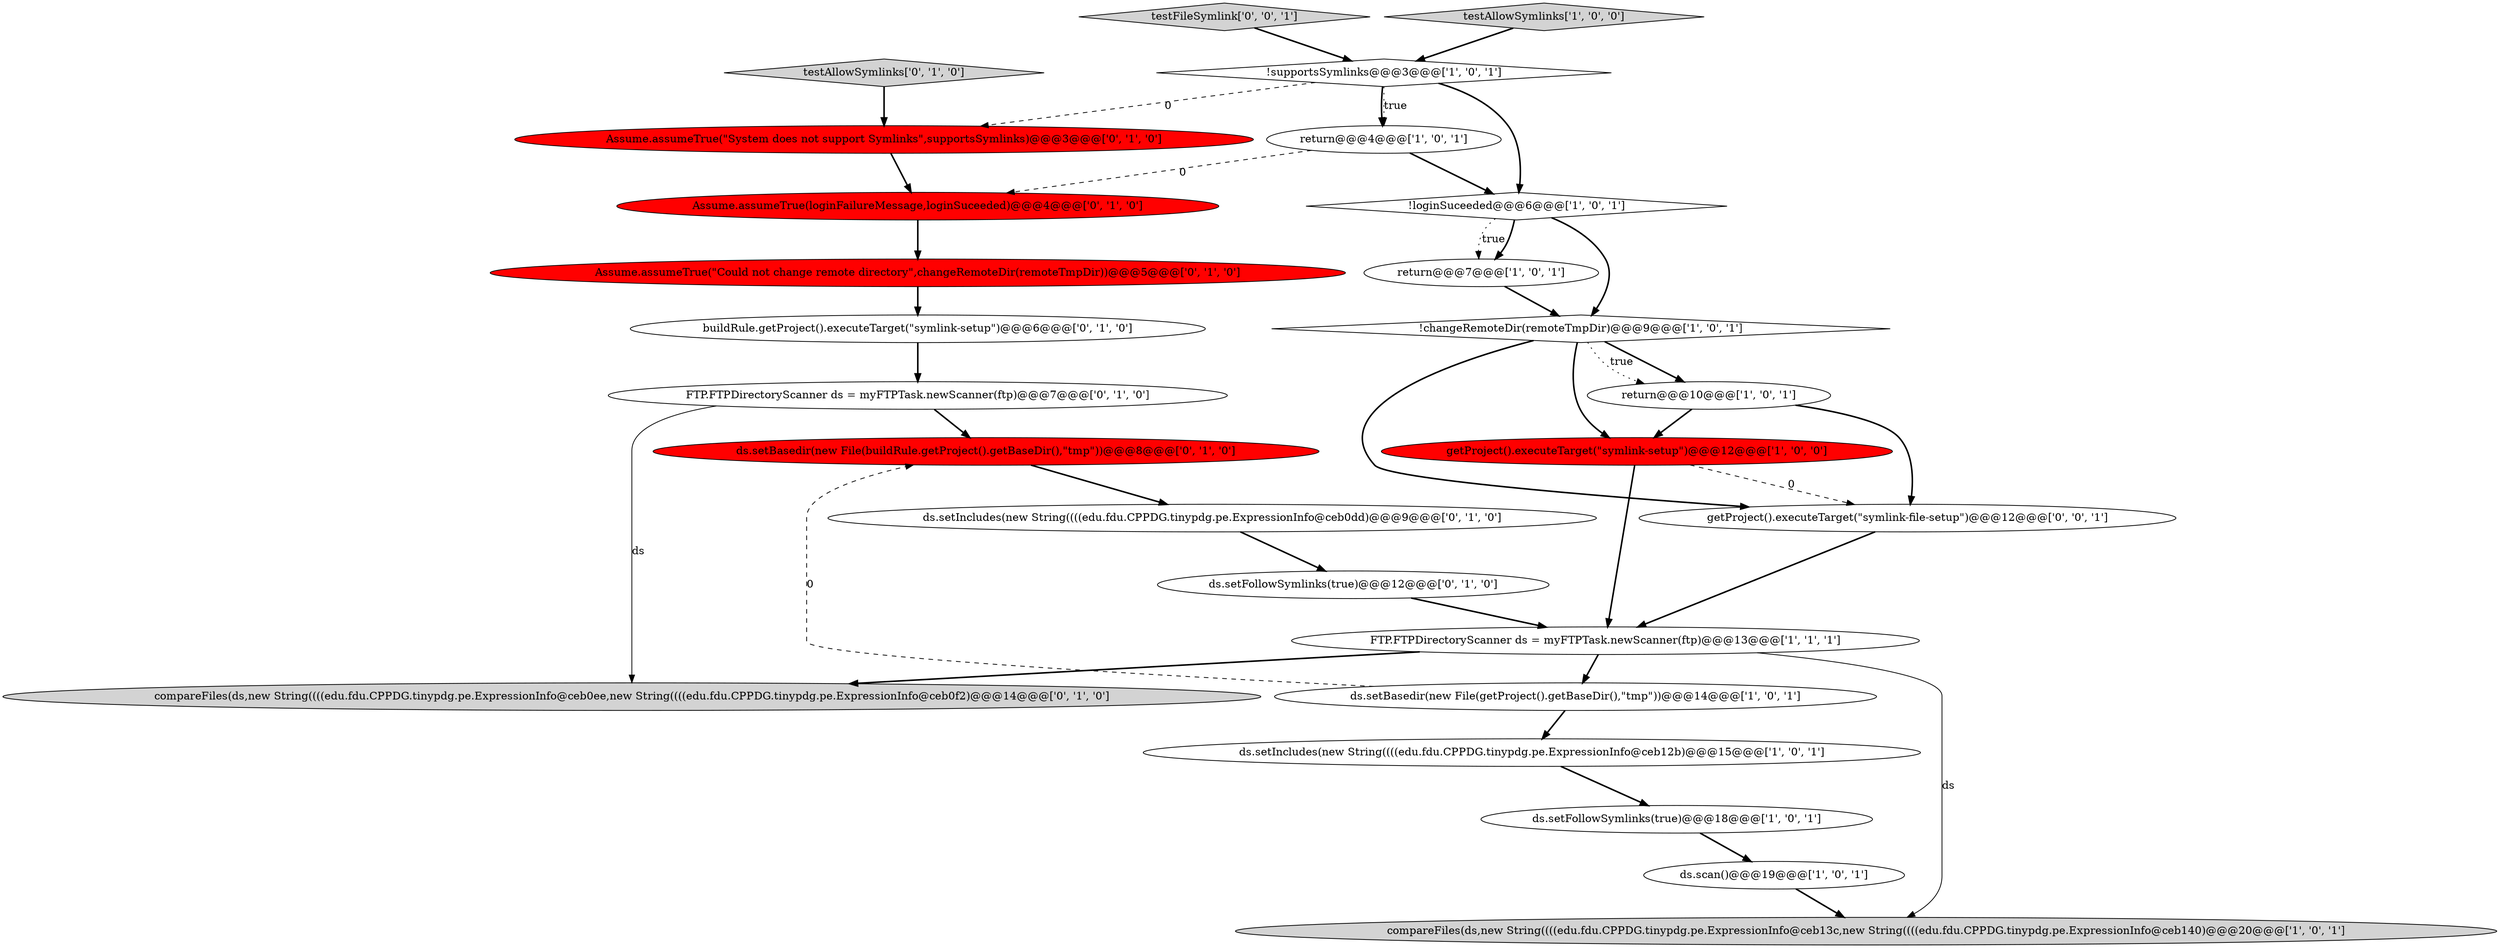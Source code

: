 digraph {
23 [style = filled, label = "FTP.FTPDirectoryScanner ds = myFTPTask.newScanner(ftp)@@@7@@@['0', '1', '0']", fillcolor = white, shape = ellipse image = "AAA0AAABBB2BBB"];
11 [style = filled, label = "compareFiles(ds,new String((((edu.fdu.CPPDG.tinypdg.pe.ExpressionInfo@ceb13c,new String((((edu.fdu.CPPDG.tinypdg.pe.ExpressionInfo@ceb140)@@@20@@@['1', '0', '1']", fillcolor = lightgray, shape = ellipse image = "AAA0AAABBB1BBB"];
20 [style = filled, label = "ds.setBasedir(new File(buildRule.getProject().getBaseDir(),\"tmp\"))@@@8@@@['0', '1', '0']", fillcolor = red, shape = ellipse image = "AAA1AAABBB2BBB"];
9 [style = filled, label = "ds.setBasedir(new File(getProject().getBaseDir(),\"tmp\"))@@@14@@@['1', '0', '1']", fillcolor = white, shape = ellipse image = "AAA0AAABBB1BBB"];
4 [style = filled, label = "!loginSuceeded@@@6@@@['1', '0', '1']", fillcolor = white, shape = diamond image = "AAA0AAABBB1BBB"];
7 [style = filled, label = "ds.setFollowSymlinks(true)@@@18@@@['1', '0', '1']", fillcolor = white, shape = ellipse image = "AAA0AAABBB1BBB"];
8 [style = filled, label = "getProject().executeTarget(\"symlink-setup\")@@@12@@@['1', '0', '0']", fillcolor = red, shape = ellipse image = "AAA1AAABBB1BBB"];
18 [style = filled, label = "ds.setIncludes(new String((((edu.fdu.CPPDG.tinypdg.pe.ExpressionInfo@ceb0dd)@@@9@@@['0', '1', '0']", fillcolor = white, shape = ellipse image = "AAA0AAABBB2BBB"];
10 [style = filled, label = "return@@@4@@@['1', '0', '1']", fillcolor = white, shape = ellipse image = "AAA0AAABBB1BBB"];
25 [style = filled, label = "testFileSymlink['0', '0', '1']", fillcolor = lightgray, shape = diamond image = "AAA0AAABBB3BBB"];
21 [style = filled, label = "buildRule.getProject().executeTarget(\"symlink-setup\")@@@6@@@['0', '1', '0']", fillcolor = white, shape = ellipse image = "AAA0AAABBB2BBB"];
15 [style = filled, label = "Assume.assumeTrue(\"System does not support Symlinks\",supportsSymlinks)@@@3@@@['0', '1', '0']", fillcolor = red, shape = ellipse image = "AAA1AAABBB2BBB"];
16 [style = filled, label = "testAllowSymlinks['0', '1', '0']", fillcolor = lightgray, shape = diamond image = "AAA0AAABBB2BBB"];
19 [style = filled, label = "compareFiles(ds,new String((((edu.fdu.CPPDG.tinypdg.pe.ExpressionInfo@ceb0ee,new String((((edu.fdu.CPPDG.tinypdg.pe.ExpressionInfo@ceb0f2)@@@14@@@['0', '1', '0']", fillcolor = lightgray, shape = ellipse image = "AAA0AAABBB2BBB"];
22 [style = filled, label = "ds.setFollowSymlinks(true)@@@12@@@['0', '1', '0']", fillcolor = white, shape = ellipse image = "AAA0AAABBB2BBB"];
14 [style = filled, label = "Assume.assumeTrue(\"Could not change remote directory\",changeRemoteDir(remoteTmpDir))@@@5@@@['0', '1', '0']", fillcolor = red, shape = ellipse image = "AAA1AAABBB2BBB"];
12 [style = filled, label = "testAllowSymlinks['1', '0', '0']", fillcolor = lightgray, shape = diamond image = "AAA0AAABBB1BBB"];
13 [style = filled, label = "!supportsSymlinks@@@3@@@['1', '0', '1']", fillcolor = white, shape = diamond image = "AAA0AAABBB1BBB"];
2 [style = filled, label = "ds.setIncludes(new String((((edu.fdu.CPPDG.tinypdg.pe.ExpressionInfo@ceb12b)@@@15@@@['1', '0', '1']", fillcolor = white, shape = ellipse image = "AAA0AAABBB1BBB"];
3 [style = filled, label = "FTP.FTPDirectoryScanner ds = myFTPTask.newScanner(ftp)@@@13@@@['1', '1', '1']", fillcolor = white, shape = ellipse image = "AAA0AAABBB1BBB"];
17 [style = filled, label = "Assume.assumeTrue(loginFailureMessage,loginSuceeded)@@@4@@@['0', '1', '0']", fillcolor = red, shape = ellipse image = "AAA1AAABBB2BBB"];
6 [style = filled, label = "ds.scan()@@@19@@@['1', '0', '1']", fillcolor = white, shape = ellipse image = "AAA0AAABBB1BBB"];
1 [style = filled, label = "return@@@10@@@['1', '0', '1']", fillcolor = white, shape = ellipse image = "AAA0AAABBB1BBB"];
24 [style = filled, label = "getProject().executeTarget(\"symlink-file-setup\")@@@12@@@['0', '0', '1']", fillcolor = white, shape = ellipse image = "AAA0AAABBB3BBB"];
5 [style = filled, label = "return@@@7@@@['1', '0', '1']", fillcolor = white, shape = ellipse image = "AAA0AAABBB1BBB"];
0 [style = filled, label = "!changeRemoteDir(remoteTmpDir)@@@9@@@['1', '0', '1']", fillcolor = white, shape = diamond image = "AAA0AAABBB1BBB"];
9->20 [style = dashed, label="0"];
13->10 [style = bold, label=""];
4->5 [style = dotted, label="true"];
16->15 [style = bold, label=""];
23->20 [style = bold, label=""];
1->8 [style = bold, label=""];
23->19 [style = solid, label="ds"];
9->2 [style = bold, label=""];
25->13 [style = bold, label=""];
8->3 [style = bold, label=""];
8->24 [style = dashed, label="0"];
13->10 [style = dotted, label="true"];
13->15 [style = dashed, label="0"];
4->0 [style = bold, label=""];
3->9 [style = bold, label=""];
20->18 [style = bold, label=""];
12->13 [style = bold, label=""];
22->3 [style = bold, label=""];
15->17 [style = bold, label=""];
18->22 [style = bold, label=""];
5->0 [style = bold, label=""];
3->19 [style = bold, label=""];
17->14 [style = bold, label=""];
1->24 [style = bold, label=""];
0->1 [style = bold, label=""];
6->11 [style = bold, label=""];
0->24 [style = bold, label=""];
7->6 [style = bold, label=""];
0->8 [style = bold, label=""];
10->17 [style = dashed, label="0"];
10->4 [style = bold, label=""];
3->11 [style = solid, label="ds"];
2->7 [style = bold, label=""];
21->23 [style = bold, label=""];
4->5 [style = bold, label=""];
24->3 [style = bold, label=""];
14->21 [style = bold, label=""];
0->1 [style = dotted, label="true"];
13->4 [style = bold, label=""];
}
